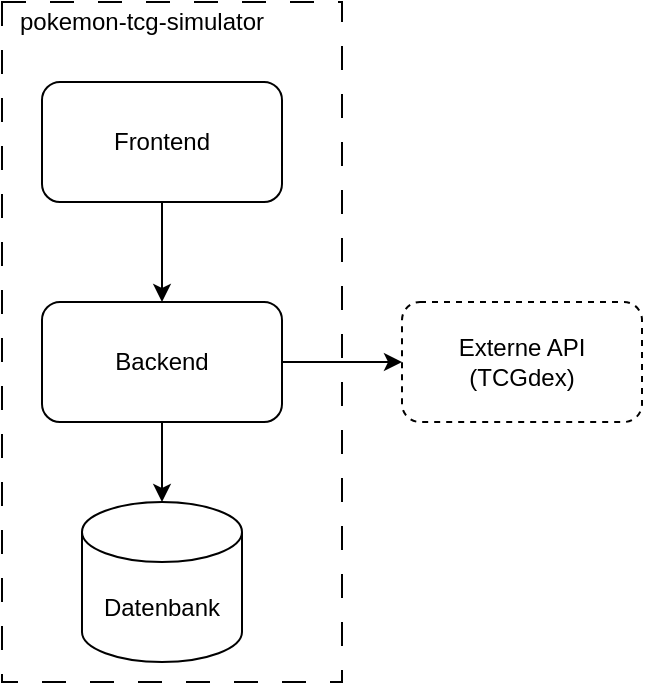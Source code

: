 <mxfile version="27.1.6">
  <diagram name="Page-1" id="g7Ssq3rno021a8BKvzXW">
    <mxGraphModel dx="1152" dy="662" grid="1" gridSize="10" guides="1" tooltips="1" connect="1" arrows="1" fold="1" page="1" pageScale="1" pageWidth="400" pageHeight="400" math="0" shadow="0">
      <root>
        <mxCell id="0" />
        <mxCell id="1" parent="0" />
        <mxCell id="7r4nwtjtc1UGb26l-Wf9-3" value="&lt;div align=&quot;left&quot;&gt;&lt;br&gt;&lt;/div&gt;" style="rounded=0;whiteSpace=wrap;html=1;dashed=1;dashPattern=12 12;" vertex="1" parent="1">
          <mxGeometry x="40" y="30" width="170" height="340" as="geometry" />
        </mxCell>
        <mxCell id="bJMoE8F6jw5ZK1IdAzWe-2" value="Frontend" style="rounded=1;whiteSpace=wrap;html=1;" parent="1" vertex="1">
          <mxGeometry x="60" y="70" width="120" height="60" as="geometry" />
        </mxCell>
        <mxCell id="bJMoE8F6jw5ZK1IdAzWe-4" value="Backend" style="rounded=1;whiteSpace=wrap;html=1;" parent="1" vertex="1">
          <mxGeometry x="60" y="180" width="120" height="60" as="geometry" />
        </mxCell>
        <mxCell id="bJMoE8F6jw5ZK1IdAzWe-5" value="Datenbank" style="shape=cylinder3;whiteSpace=wrap;html=1;boundedLbl=1;backgroundOutline=1;size=15;" parent="1" vertex="1">
          <mxGeometry x="80" y="280" width="80" height="80" as="geometry" />
        </mxCell>
        <mxCell id="bJMoE8F6jw5ZK1IdAzWe-7" value="" style="endArrow=classic;html=1;rounded=0;" parent="1" source="bJMoE8F6jw5ZK1IdAzWe-2" target="bJMoE8F6jw5ZK1IdAzWe-4" edge="1">
          <mxGeometry width="50" height="50" relative="1" as="geometry">
            <mxPoint x="490" y="150" as="sourcePoint" />
            <mxPoint x="300" y="190" as="targetPoint" />
          </mxGeometry>
        </mxCell>
        <mxCell id="bJMoE8F6jw5ZK1IdAzWe-8" value="" style="endArrow=classic;html=1;rounded=0;" parent="1" source="bJMoE8F6jw5ZK1IdAzWe-4" target="bJMoE8F6jw5ZK1IdAzWe-5" edge="1">
          <mxGeometry width="50" height="50" relative="1" as="geometry">
            <mxPoint x="290" y="170" as="sourcePoint" />
            <mxPoint x="290" y="210" as="targetPoint" />
          </mxGeometry>
        </mxCell>
        <mxCell id="7r4nwtjtc1UGb26l-Wf9-1" value="Externe API&lt;br&gt;(TCGdex)" style="rounded=1;whiteSpace=wrap;html=1;dashed=1;" vertex="1" parent="1">
          <mxGeometry x="240" y="180" width="120" height="60" as="geometry" />
        </mxCell>
        <mxCell id="7r4nwtjtc1UGb26l-Wf9-2" value="" style="endArrow=classic;html=1;rounded=0;" edge="1" parent="1" source="bJMoE8F6jw5ZK1IdAzWe-4" target="7r4nwtjtc1UGb26l-Wf9-1">
          <mxGeometry width="50" height="50" relative="1" as="geometry">
            <mxPoint x="200" y="370" as="sourcePoint" />
            <mxPoint x="250" y="320" as="targetPoint" />
          </mxGeometry>
        </mxCell>
        <mxCell id="7r4nwtjtc1UGb26l-Wf9-4" value="pokemon-tcg-simulator" style="text;html=1;align=center;verticalAlign=middle;whiteSpace=wrap;rounded=0;" vertex="1" parent="1">
          <mxGeometry x="40" y="30" width="140" height="20" as="geometry" />
        </mxCell>
      </root>
    </mxGraphModel>
  </diagram>
</mxfile>
